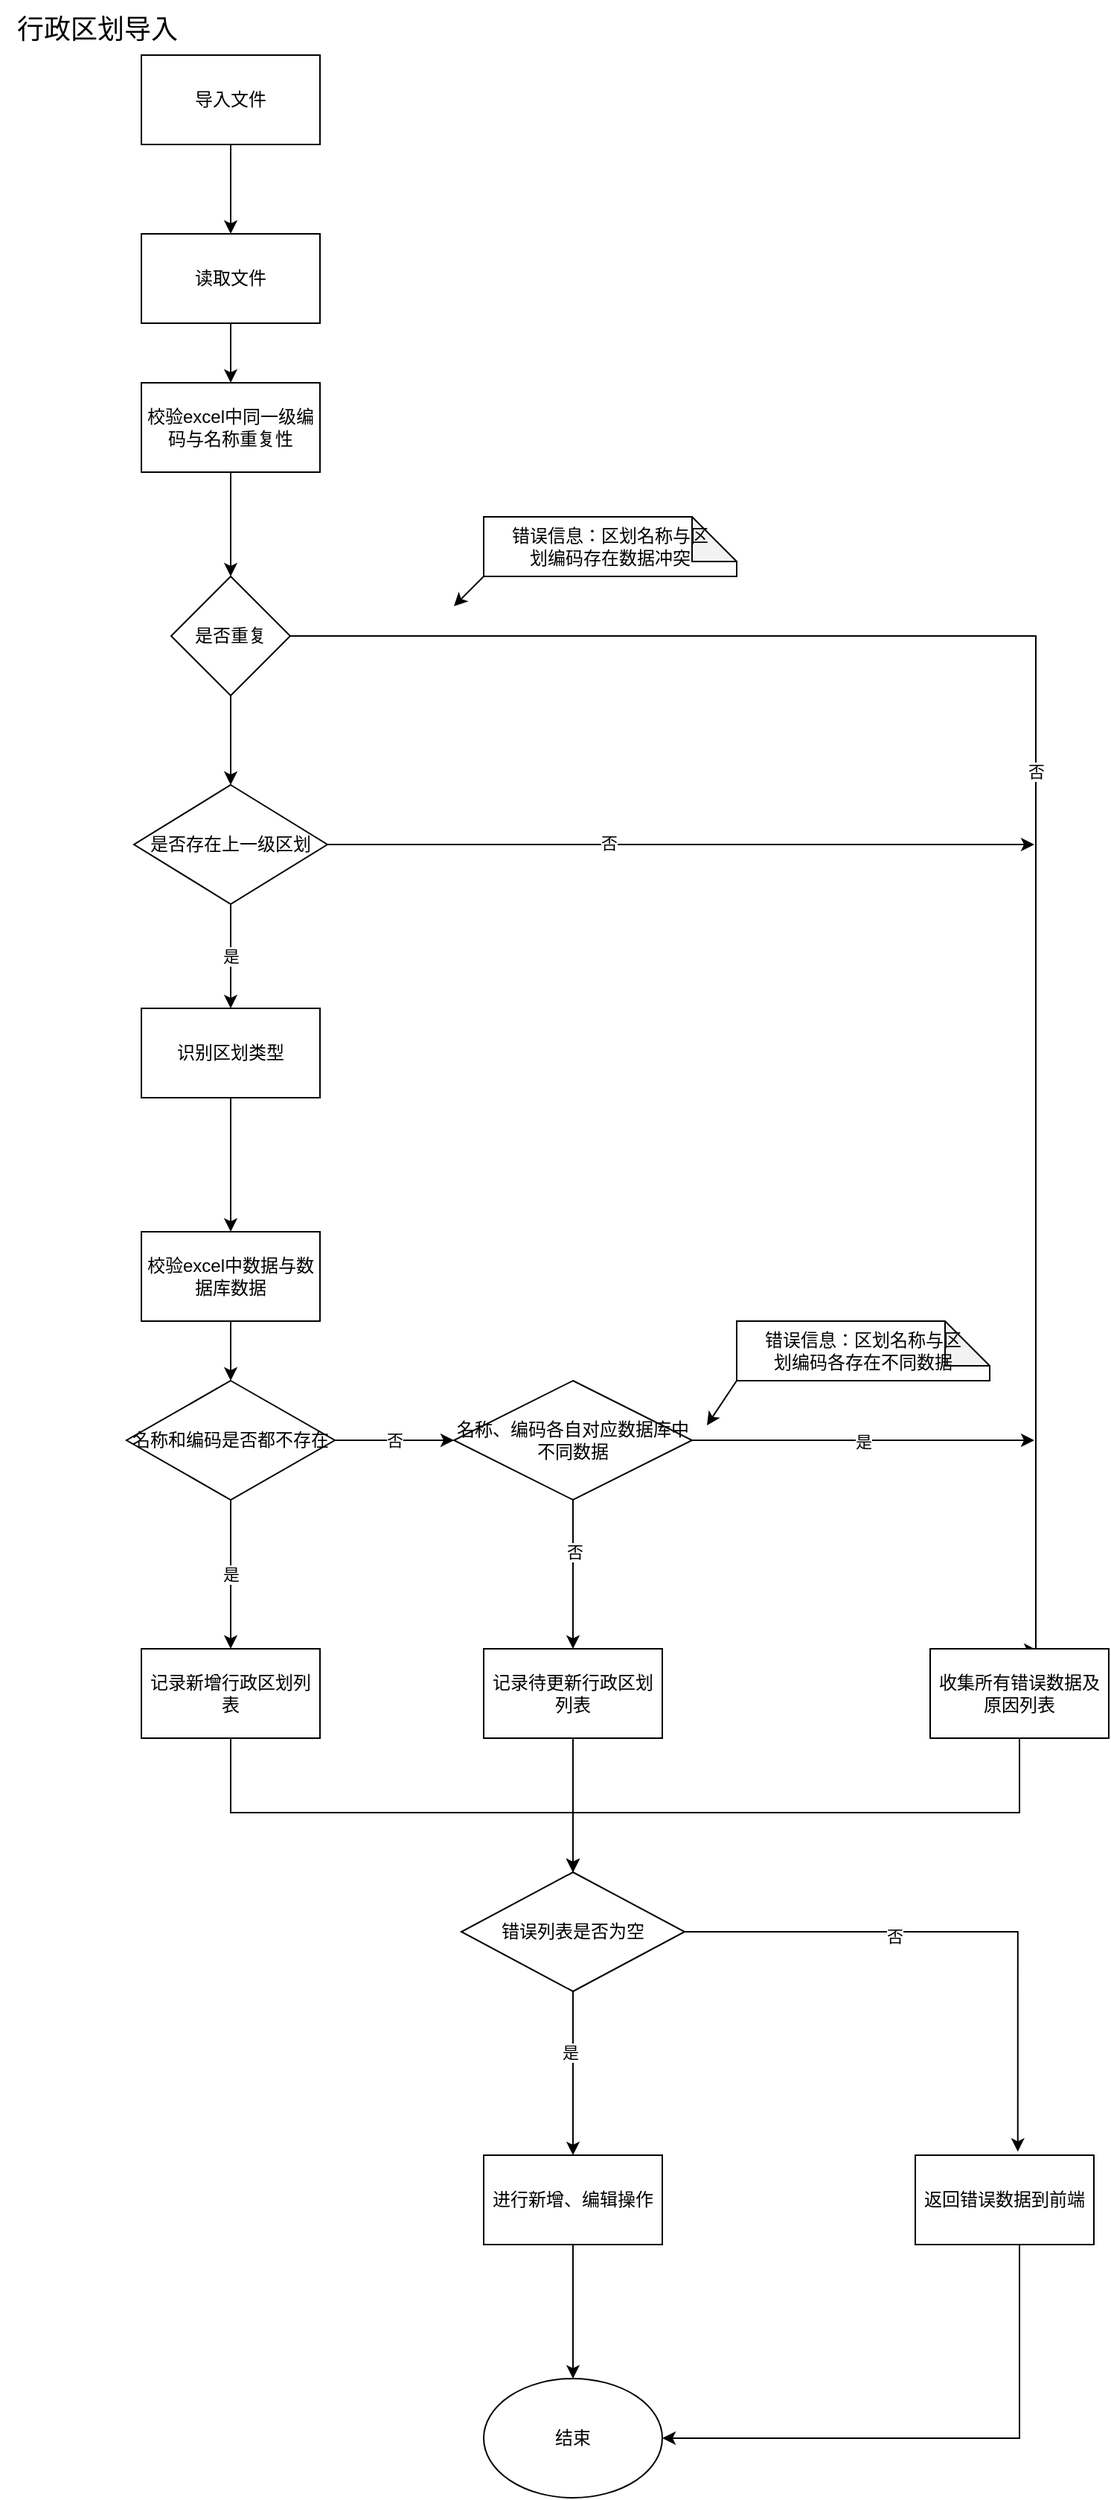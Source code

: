 <mxfile version="21.3.8" type="github">
  <diagram name="第 1 页" id="jFu7EqebkQnxon7LXnsX">
    <mxGraphModel dx="3816" dy="2016" grid="1" gridSize="10" guides="1" tooltips="1" connect="1" arrows="1" fold="1" page="1" pageScale="1" pageWidth="827" pageHeight="1169" math="0" shadow="0">
      <root>
        <mxCell id="0" />
        <mxCell id="1" parent="0" />
        <mxCell id="GX7xwNpgQwxT3VeUL0gz-1" value="&lt;font style=&quot;font-size: 18px;&quot;&gt;行政区划导入&lt;/font&gt;" style="text;html=1;align=center;verticalAlign=middle;resizable=0;points=[];autosize=1;strokeColor=none;fillColor=none;" parent="1" vertex="1">
          <mxGeometry x="65" y="43" width="130" height="40" as="geometry" />
        </mxCell>
        <mxCell id="GX7xwNpgQwxT3VeUL0gz-4" style="edgeStyle=orthogonalEdgeStyle;rounded=0;orthogonalLoop=1;jettySize=auto;html=1;exitX=0.5;exitY=1;exitDx=0;exitDy=0;" parent="1" source="GX7xwNpgQwxT3VeUL0gz-2" target="GX7xwNpgQwxT3VeUL0gz-3" edge="1">
          <mxGeometry relative="1" as="geometry" />
        </mxCell>
        <mxCell id="GX7xwNpgQwxT3VeUL0gz-2" value="导入文件" style="rounded=0;whiteSpace=wrap;html=1;" parent="1" vertex="1">
          <mxGeometry x="160" y="80" width="120" height="60" as="geometry" />
        </mxCell>
        <mxCell id="CSgfzlH5XIyZOQD8t7Sp-3" style="edgeStyle=orthogonalEdgeStyle;rounded=0;orthogonalLoop=1;jettySize=auto;html=1;exitX=0.5;exitY=1;exitDx=0;exitDy=0;entryX=0.5;entryY=0;entryDx=0;entryDy=0;" edge="1" parent="1" source="GX7xwNpgQwxT3VeUL0gz-3" target="CSgfzlH5XIyZOQD8t7Sp-1">
          <mxGeometry relative="1" as="geometry" />
        </mxCell>
        <mxCell id="GX7xwNpgQwxT3VeUL0gz-3" value="读取文件" style="rounded=0;whiteSpace=wrap;html=1;" parent="1" vertex="1">
          <mxGeometry x="160" y="200" width="120" height="60" as="geometry" />
        </mxCell>
        <mxCell id="GX7xwNpgQwxT3VeUL0gz-8" value="是" style="edgeStyle=orthogonalEdgeStyle;rounded=0;orthogonalLoop=1;jettySize=auto;html=1;exitX=0.5;exitY=1;exitDx=0;exitDy=0;entryX=0.5;entryY=0;entryDx=0;entryDy=0;" parent="1" source="GX7xwNpgQwxT3VeUL0gz-5" target="GX7xwNpgQwxT3VeUL0gz-7" edge="1">
          <mxGeometry relative="1" as="geometry" />
        </mxCell>
        <mxCell id="CSgfzlH5XIyZOQD8t7Sp-8" style="edgeStyle=orthogonalEdgeStyle;rounded=0;orthogonalLoop=1;jettySize=auto;html=1;exitX=1;exitY=0.5;exitDx=0;exitDy=0;" edge="1" parent="1" source="GX7xwNpgQwxT3VeUL0gz-5">
          <mxGeometry relative="1" as="geometry">
            <mxPoint x="760" y="610" as="targetPoint" />
          </mxGeometry>
        </mxCell>
        <mxCell id="CSgfzlH5XIyZOQD8t7Sp-9" value="否" style="edgeLabel;html=1;align=center;verticalAlign=middle;resizable=0;points=[];" vertex="1" connectable="0" parent="CSgfzlH5XIyZOQD8t7Sp-8">
          <mxGeometry x="-0.205" y="1" relative="1" as="geometry">
            <mxPoint as="offset" />
          </mxGeometry>
        </mxCell>
        <mxCell id="GX7xwNpgQwxT3VeUL0gz-5" value="是否存在上一级区划" style="rhombus;whiteSpace=wrap;html=1;" parent="1" vertex="1">
          <mxGeometry x="155" y="570" width="130" height="80" as="geometry" />
        </mxCell>
        <mxCell id="GX7xwNpgQwxT3VeUL0gz-7" value="识别区划类型" style="rounded=0;whiteSpace=wrap;html=1;" parent="1" vertex="1">
          <mxGeometry x="160" y="720" width="120" height="60" as="geometry" />
        </mxCell>
        <mxCell id="GX7xwNpgQwxT3VeUL0gz-17" style="edgeStyle=orthogonalEdgeStyle;rounded=0;orthogonalLoop=1;jettySize=auto;html=1;exitX=0.5;exitY=1;exitDx=0;exitDy=0;" parent="1" source="GX7xwNpgQwxT3VeUL0gz-7" target="GX7xwNpgQwxT3VeUL0gz-16" edge="1">
          <mxGeometry relative="1" as="geometry">
            <mxPoint x="220" y="810" as="sourcePoint" />
          </mxGeometry>
        </mxCell>
        <mxCell id="GX7xwNpgQwxT3VeUL0gz-30" value="否" style="edgeStyle=orthogonalEdgeStyle;rounded=0;orthogonalLoop=1;jettySize=auto;html=1;exitX=1;exitY=0.5;exitDx=0;exitDy=0;entryX=0.6;entryY=0.017;entryDx=0;entryDy=0;entryPerimeter=0;" parent="1" source="CSgfzlH5XIyZOQD8t7Sp-4" edge="1" target="GX7xwNpgQwxT3VeUL0gz-39">
          <mxGeometry relative="1" as="geometry">
            <mxPoint x="760" y="540" as="targetPoint" />
            <mxPoint x="270" y="439.5" as="sourcePoint" />
            <Array as="points">
              <mxPoint x="761" y="470" />
            </Array>
          </mxGeometry>
        </mxCell>
        <mxCell id="GX7xwNpgQwxT3VeUL0gz-24" style="edgeStyle=orthogonalEdgeStyle;rounded=0;orthogonalLoop=1;jettySize=auto;html=1;entryX=0.5;entryY=0;entryDx=0;entryDy=0;" parent="1" source="GX7xwNpgQwxT3VeUL0gz-16" target="GX7xwNpgQwxT3VeUL0gz-21" edge="1">
          <mxGeometry relative="1" as="geometry" />
        </mxCell>
        <mxCell id="GX7xwNpgQwxT3VeUL0gz-16" value="校验excel中数据与数据库数据" style="rounded=0;whiteSpace=wrap;html=1;" parent="1" vertex="1">
          <mxGeometry x="160" y="870" width="120" height="60" as="geometry" />
        </mxCell>
        <mxCell id="GX7xwNpgQwxT3VeUL0gz-26" style="edgeStyle=orthogonalEdgeStyle;rounded=0;orthogonalLoop=1;jettySize=auto;html=1;entryX=0.5;entryY=0;entryDx=0;entryDy=0;" parent="1" source="GX7xwNpgQwxT3VeUL0gz-18" target="GX7xwNpgQwxT3VeUL0gz-35" edge="1">
          <mxGeometry relative="1" as="geometry">
            <mxPoint x="410" y="1130" as="targetPoint" />
            <Array as="points" />
          </mxGeometry>
        </mxCell>
        <mxCell id="GX7xwNpgQwxT3VeUL0gz-27" value="否" style="edgeLabel;html=1;align=center;verticalAlign=middle;resizable=0;points=[];" parent="GX7xwNpgQwxT3VeUL0gz-26" vertex="1" connectable="0">
          <mxGeometry x="-0.3" y="1" relative="1" as="geometry">
            <mxPoint as="offset" />
          </mxGeometry>
        </mxCell>
        <mxCell id="GX7xwNpgQwxT3VeUL0gz-36" value="是" style="edgeStyle=orthogonalEdgeStyle;rounded=0;orthogonalLoop=1;jettySize=auto;html=1;" parent="1" source="GX7xwNpgQwxT3VeUL0gz-18" edge="1">
          <mxGeometry relative="1" as="geometry">
            <mxPoint x="760" y="1010" as="targetPoint" />
          </mxGeometry>
        </mxCell>
        <mxCell id="GX7xwNpgQwxT3VeUL0gz-18" value="名称、编码各自对应数据库中不同数据" style="rhombus;whiteSpace=wrap;html=1;" parent="1" vertex="1">
          <mxGeometry x="370" y="970" width="160" height="80" as="geometry" />
        </mxCell>
        <mxCell id="GX7xwNpgQwxT3VeUL0gz-23" value="是" style="edgeStyle=orthogonalEdgeStyle;rounded=0;orthogonalLoop=1;jettySize=auto;html=1;entryX=0.5;entryY=0;entryDx=0;entryDy=0;" parent="1" source="GX7xwNpgQwxT3VeUL0gz-21" target="GX7xwNpgQwxT3VeUL0gz-22" edge="1">
          <mxGeometry relative="1" as="geometry" />
        </mxCell>
        <mxCell id="GX7xwNpgQwxT3VeUL0gz-25" value="否" style="edgeStyle=orthogonalEdgeStyle;rounded=0;orthogonalLoop=1;jettySize=auto;html=1;" parent="1" source="GX7xwNpgQwxT3VeUL0gz-21" target="GX7xwNpgQwxT3VeUL0gz-18" edge="1">
          <mxGeometry relative="1" as="geometry" />
        </mxCell>
        <mxCell id="GX7xwNpgQwxT3VeUL0gz-21" value="名称和编码是否都不存在" style="rhombus;whiteSpace=wrap;html=1;" parent="1" vertex="1">
          <mxGeometry x="150" y="970" width="140" height="80" as="geometry" />
        </mxCell>
        <mxCell id="GX7xwNpgQwxT3VeUL0gz-44" style="edgeStyle=orthogonalEdgeStyle;rounded=0;orthogonalLoop=1;jettySize=auto;html=1;entryX=0.5;entryY=0;entryDx=0;entryDy=0;" parent="1" source="GX7xwNpgQwxT3VeUL0gz-22" target="GX7xwNpgQwxT3VeUL0gz-41" edge="1">
          <mxGeometry relative="1" as="geometry">
            <Array as="points">
              <mxPoint x="220" y="1260" />
              <mxPoint x="450" y="1260" />
            </Array>
          </mxGeometry>
        </mxCell>
        <mxCell id="GX7xwNpgQwxT3VeUL0gz-22" value="记录新增行政区划列表" style="rounded=0;whiteSpace=wrap;html=1;" parent="1" vertex="1">
          <mxGeometry x="160" y="1150" width="120" height="60" as="geometry" />
        </mxCell>
        <mxCell id="GX7xwNpgQwxT3VeUL0gz-31" value="错误信息：区划名称与区&lt;br&gt;划编码存在数据冲突" style="shape=note;whiteSpace=wrap;html=1;backgroundOutline=1;darkOpacity=0.05;" parent="1" vertex="1">
          <mxGeometry x="390" y="390" width="170" height="40" as="geometry" />
        </mxCell>
        <mxCell id="GX7xwNpgQwxT3VeUL0gz-34" value="" style="endArrow=classic;html=1;rounded=0;exitX=0;exitY=1;exitDx=0;exitDy=0;exitPerimeter=0;" parent="1" source="GX7xwNpgQwxT3VeUL0gz-31" edge="1">
          <mxGeometry width="50" height="50" relative="1" as="geometry">
            <mxPoint x="380" y="670" as="sourcePoint" />
            <mxPoint x="370" y="450" as="targetPoint" />
          </mxGeometry>
        </mxCell>
        <mxCell id="CSgfzlH5XIyZOQD8t7Sp-10" value="" style="edgeStyle=orthogonalEdgeStyle;rounded=0;orthogonalLoop=1;jettySize=auto;html=1;" edge="1" parent="1" source="GX7xwNpgQwxT3VeUL0gz-35" target="GX7xwNpgQwxT3VeUL0gz-41">
          <mxGeometry relative="1" as="geometry" />
        </mxCell>
        <mxCell id="GX7xwNpgQwxT3VeUL0gz-35" value="记录待更新行政区划列表" style="rounded=0;whiteSpace=wrap;html=1;" parent="1" vertex="1">
          <mxGeometry x="390" y="1150" width="120" height="60" as="geometry" />
        </mxCell>
        <mxCell id="GX7xwNpgQwxT3VeUL0gz-37" value="错误信息：区划名称与区&lt;br&gt;划编码各存在不同数据" style="shape=note;whiteSpace=wrap;html=1;backgroundOutline=1;darkOpacity=0.05;" parent="1" vertex="1">
          <mxGeometry x="560" y="930" width="170" height="40" as="geometry" />
        </mxCell>
        <mxCell id="GX7xwNpgQwxT3VeUL0gz-38" value="" style="endArrow=classic;html=1;rounded=0;exitX=0;exitY=1;exitDx=0;exitDy=0;exitPerimeter=0;" parent="1" source="GX7xwNpgQwxT3VeUL0gz-37" edge="1">
          <mxGeometry width="50" height="50" relative="1" as="geometry">
            <mxPoint x="510" y="970" as="sourcePoint" />
            <mxPoint x="540" y="1000" as="targetPoint" />
          </mxGeometry>
        </mxCell>
        <mxCell id="CSgfzlH5XIyZOQD8t7Sp-11" style="edgeStyle=orthogonalEdgeStyle;rounded=0;orthogonalLoop=1;jettySize=auto;html=1;" edge="1" parent="1" source="GX7xwNpgQwxT3VeUL0gz-39" target="GX7xwNpgQwxT3VeUL0gz-41">
          <mxGeometry relative="1" as="geometry">
            <Array as="points">
              <mxPoint x="750" y="1260" />
              <mxPoint x="450" y="1260" />
            </Array>
          </mxGeometry>
        </mxCell>
        <mxCell id="GX7xwNpgQwxT3VeUL0gz-39" value="收集所有错误数据及原因列表" style="rounded=0;whiteSpace=wrap;html=1;" parent="1" vertex="1">
          <mxGeometry x="690" y="1150" width="120" height="60" as="geometry" />
        </mxCell>
        <mxCell id="GX7xwNpgQwxT3VeUL0gz-45" style="edgeStyle=orthogonalEdgeStyle;rounded=0;orthogonalLoop=1;jettySize=auto;html=1;exitX=0.5;exitY=1;exitDx=0;exitDy=0;entryX=0.5;entryY=0;entryDx=0;entryDy=0;" parent="1" source="GX7xwNpgQwxT3VeUL0gz-41" edge="1" target="GX7xwNpgQwxT3VeUL0gz-47">
          <mxGeometry relative="1" as="geometry">
            <mxPoint x="410" y="1490" as="targetPoint" />
          </mxGeometry>
        </mxCell>
        <mxCell id="GX7xwNpgQwxT3VeUL0gz-46" value="是" style="edgeLabel;html=1;align=center;verticalAlign=middle;resizable=0;points=[];" parent="GX7xwNpgQwxT3VeUL0gz-45" vertex="1" connectable="0">
          <mxGeometry x="-0.258" y="-2" relative="1" as="geometry">
            <mxPoint as="offset" />
          </mxGeometry>
        </mxCell>
        <mxCell id="GX7xwNpgQwxT3VeUL0gz-48" style="edgeStyle=orthogonalEdgeStyle;rounded=0;orthogonalLoop=1;jettySize=auto;html=1;exitX=1;exitY=0.5;exitDx=0;exitDy=0;entryX=0.574;entryY=-0.039;entryDx=0;entryDy=0;entryPerimeter=0;" parent="1" source="GX7xwNpgQwxT3VeUL0gz-41" target="GX7xwNpgQwxT3VeUL0gz-50" edge="1">
          <mxGeometry relative="1" as="geometry">
            <mxPoint x="670" y="1339.889" as="targetPoint" />
          </mxGeometry>
        </mxCell>
        <mxCell id="GX7xwNpgQwxT3VeUL0gz-49" value="否" style="edgeLabel;html=1;align=center;verticalAlign=middle;resizable=0;points=[];" parent="GX7xwNpgQwxT3VeUL0gz-48" vertex="1" connectable="0">
          <mxGeometry x="-0.244" y="-3" relative="1" as="geometry">
            <mxPoint as="offset" />
          </mxGeometry>
        </mxCell>
        <mxCell id="GX7xwNpgQwxT3VeUL0gz-41" value="错误列表是否为空" style="rhombus;whiteSpace=wrap;html=1;" parent="1" vertex="1">
          <mxGeometry x="375" y="1300" width="150" height="80" as="geometry" />
        </mxCell>
        <mxCell id="GX7xwNpgQwxT3VeUL0gz-52" style="edgeStyle=orthogonalEdgeStyle;rounded=0;orthogonalLoop=1;jettySize=auto;html=1;entryX=0.5;entryY=0;entryDx=0;entryDy=0;" parent="1" source="GX7xwNpgQwxT3VeUL0gz-47" target="GX7xwNpgQwxT3VeUL0gz-51" edge="1">
          <mxGeometry relative="1" as="geometry" />
        </mxCell>
        <mxCell id="GX7xwNpgQwxT3VeUL0gz-47" value="进行新增、编辑操作" style="rounded=0;whiteSpace=wrap;html=1;" parent="1" vertex="1">
          <mxGeometry x="390" y="1490" width="120" height="60" as="geometry" />
        </mxCell>
        <mxCell id="CSgfzlH5XIyZOQD8t7Sp-12" style="edgeStyle=orthogonalEdgeStyle;rounded=0;orthogonalLoop=1;jettySize=auto;html=1;entryX=1;entryY=0.5;entryDx=0;entryDy=0;" edge="1" parent="1" source="GX7xwNpgQwxT3VeUL0gz-50" target="GX7xwNpgQwxT3VeUL0gz-51">
          <mxGeometry relative="1" as="geometry">
            <Array as="points">
              <mxPoint x="750" y="1680" />
            </Array>
          </mxGeometry>
        </mxCell>
        <mxCell id="GX7xwNpgQwxT3VeUL0gz-50" value="返回错误数据到前端" style="rounded=0;whiteSpace=wrap;html=1;" parent="1" vertex="1">
          <mxGeometry x="680" y="1490" width="120" height="60" as="geometry" />
        </mxCell>
        <mxCell id="GX7xwNpgQwxT3VeUL0gz-51" value="结束" style="ellipse;whiteSpace=wrap;html=1;" parent="1" vertex="1">
          <mxGeometry x="390" y="1640" width="120" height="80" as="geometry" />
        </mxCell>
        <mxCell id="CSgfzlH5XIyZOQD8t7Sp-6" style="edgeStyle=orthogonalEdgeStyle;rounded=0;orthogonalLoop=1;jettySize=auto;html=1;exitX=0.5;exitY=1;exitDx=0;exitDy=0;entryX=0.5;entryY=0;entryDx=0;entryDy=0;" edge="1" parent="1" source="CSgfzlH5XIyZOQD8t7Sp-1" target="CSgfzlH5XIyZOQD8t7Sp-4">
          <mxGeometry relative="1" as="geometry" />
        </mxCell>
        <mxCell id="CSgfzlH5XIyZOQD8t7Sp-1" value="校验excel中同一级编码与名称重复性" style="rounded=0;whiteSpace=wrap;html=1;" vertex="1" parent="1">
          <mxGeometry x="160" y="300" width="120" height="60" as="geometry" />
        </mxCell>
        <mxCell id="CSgfzlH5XIyZOQD8t7Sp-7" value="" style="edgeStyle=orthogonalEdgeStyle;rounded=0;orthogonalLoop=1;jettySize=auto;html=1;" edge="1" parent="1" source="CSgfzlH5XIyZOQD8t7Sp-4" target="GX7xwNpgQwxT3VeUL0gz-5">
          <mxGeometry relative="1" as="geometry" />
        </mxCell>
        <mxCell id="CSgfzlH5XIyZOQD8t7Sp-4" value="是否重复" style="rhombus;whiteSpace=wrap;html=1;" vertex="1" parent="1">
          <mxGeometry x="180" y="430" width="80" height="80" as="geometry" />
        </mxCell>
      </root>
    </mxGraphModel>
  </diagram>
</mxfile>
